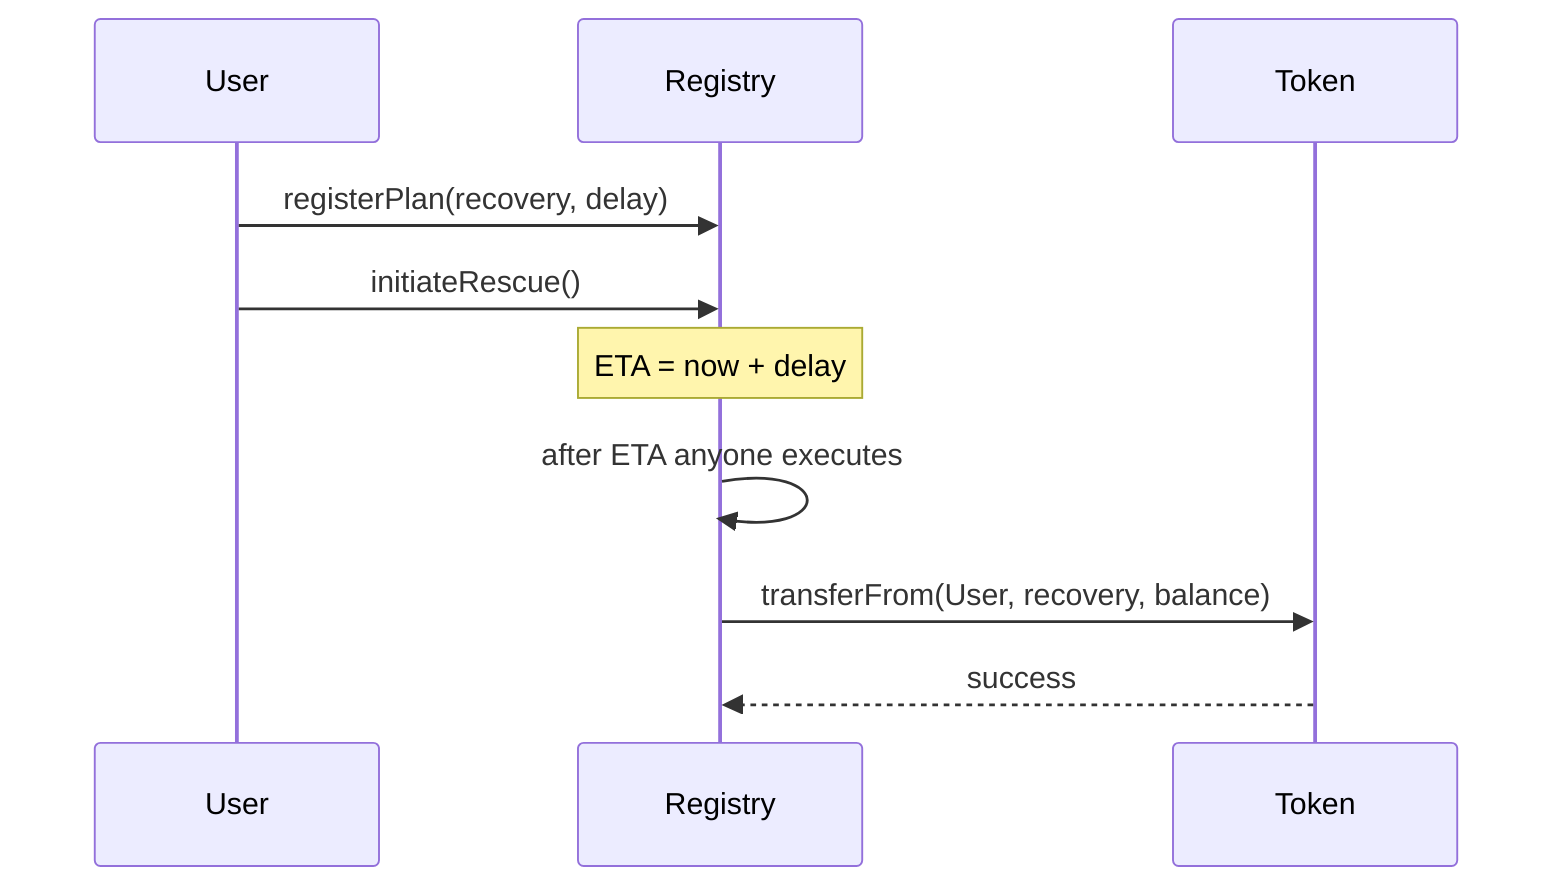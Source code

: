 sequenceDiagram
participant User
participant Registry
participant Token

User->>Registry: registerPlan(recovery, delay)
User->>Registry: initiateRescue()
Note over Registry: ETA = now + delay
Registry->>Registry: after ETA anyone executes
Registry->>Token: transferFrom(User, recovery, balance)
Token-->>Registry: success
